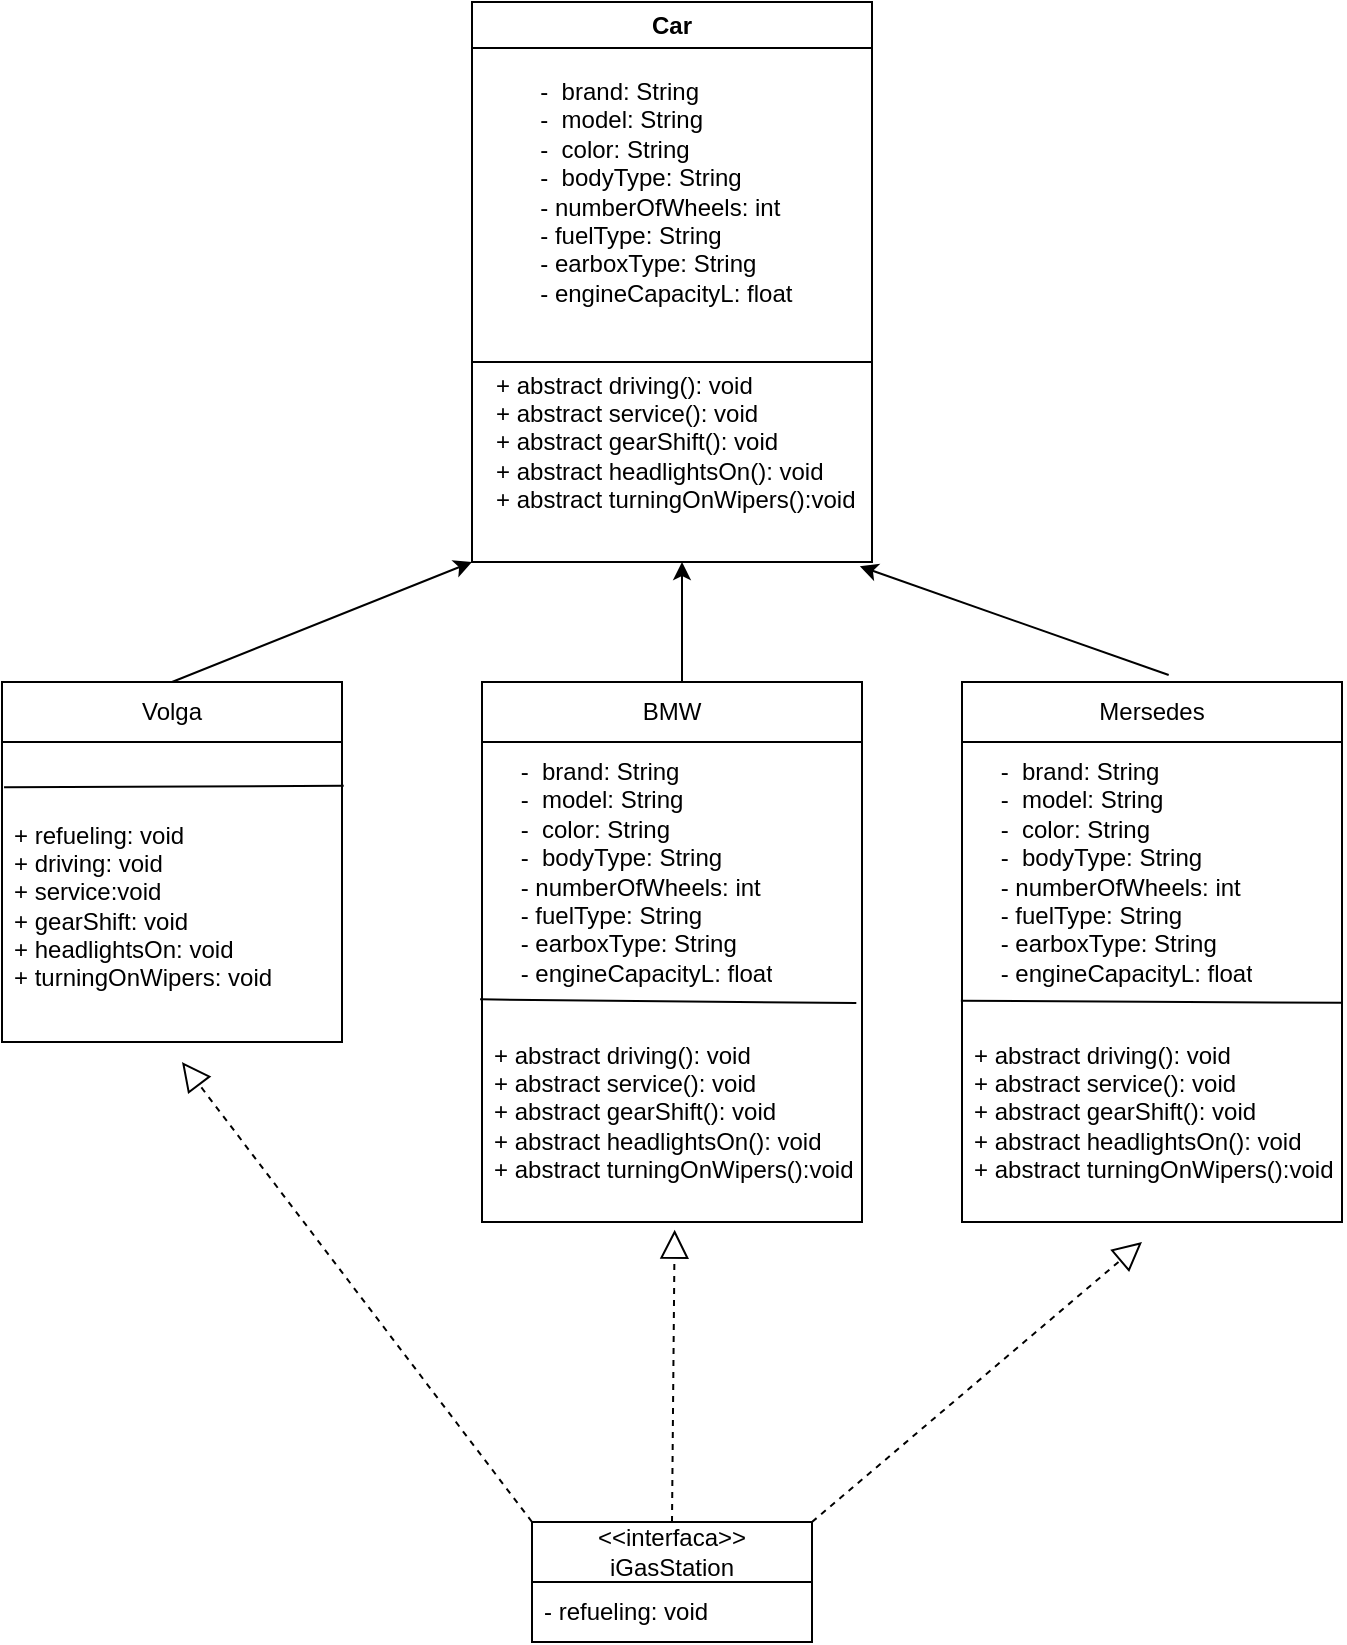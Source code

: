 <mxfile>
    <diagram name="Страница 1" id="BB3dlJd8Uc_UAgKnTeX9">
        <mxGraphModel dx="347" dy="385" grid="1" gridSize="10" guides="1" tooltips="1" connect="1" arrows="1" fold="1" page="1" pageScale="1" pageWidth="827" pageHeight="1169" math="0" shadow="0">
            <root>
                <mxCell id="0"/>
                <mxCell id="1" parent="0"/>
                <mxCell id="sJdypojk-CsNtiqk3Eg9-1" value="Car" style="swimlane;whiteSpace=wrap;html=1;" parent="1" vertex="1">
                    <mxGeometry x="285" y="180" width="200" height="280" as="geometry"/>
                </mxCell>
                <mxCell id="sJdypojk-CsNtiqk3Eg9-2" value="&lt;div style=&quot;text-align: justify;&quot;&gt;&amp;nbsp; &amp;nbsp; -&amp;nbsp; brand: String&lt;/div&gt;&lt;div style=&quot;text-align: justify;&quot;&gt;&amp;nbsp; &amp;nbsp; -&amp;nbsp; model: String&lt;/div&gt;&lt;div style=&quot;text-align: justify;&quot;&gt;&amp;nbsp; &amp;nbsp; -&amp;nbsp; color: String&lt;/div&gt;&lt;div style=&quot;text-align: justify;&quot;&gt;&amp;nbsp; &amp;nbsp; -&amp;nbsp; bodyType: String&lt;/div&gt;&lt;div style=&quot;text-align: justify;&quot;&gt;&amp;nbsp; &amp;nbsp; - numberOfWheels: int&lt;/div&gt;&lt;div style=&quot;text-align: justify;&quot;&gt;&amp;nbsp; &amp;nbsp; - fuelType: String&lt;/div&gt;&lt;div style=&quot;text-align: justify;&quot;&gt;&amp;nbsp; &amp;nbsp; - earboxType: String&lt;/div&gt;&lt;div style=&quot;text-align: justify;&quot;&gt;&lt;span style=&quot;background-color: initial;&quot;&gt;&amp;nbsp; &amp;nbsp; - engineCapacityL: float&lt;/span&gt;&lt;/div&gt;" style="text;html=1;align=center;verticalAlign=middle;resizable=0;points=[];autosize=1;strokeColor=none;fillColor=none;" parent="sJdypojk-CsNtiqk3Eg9-1" vertex="1">
                    <mxGeometry x="10" y="30" width="160" height="130" as="geometry"/>
                </mxCell>
                <mxCell id="sJdypojk-CsNtiqk3Eg9-4" value="&lt;div&gt;+ abstract driving(): void&lt;/div&gt;&lt;div&gt;+ abstract service(): void&lt;/div&gt;&lt;div&gt;+ abstract gearShift(): void&lt;/div&gt;&lt;div&gt;+ abstract headlightsOn(): void&lt;/div&gt;&lt;div&gt;+ abstract turningOnWipers():void&lt;/div&gt;" style="text;html=1;strokeColor=none;fillColor=none;align=left;verticalAlign=middle;whiteSpace=wrap;rounded=0;" parent="sJdypojk-CsNtiqk3Eg9-1" vertex="1">
                    <mxGeometry x="10" y="160" width="190" height="120" as="geometry"/>
                </mxCell>
                <mxCell id="sJdypojk-CsNtiqk3Eg9-3" value="" style="endArrow=none;html=1;rounded=0;" parent="sJdypojk-CsNtiqk3Eg9-1" edge="1">
                    <mxGeometry width="50" height="50" relative="1" as="geometry">
                        <mxPoint y="180" as="sourcePoint"/>
                        <mxPoint x="200" y="180" as="targetPoint"/>
                    </mxGeometry>
                </mxCell>
                <mxCell id="sJdypojk-CsNtiqk3Eg9-6" value="&amp;lt;&amp;lt;interfaca&amp;gt;&amp;gt;&lt;br&gt;iGasStation" style="swimlane;fontStyle=0;childLayout=stackLayout;horizontal=1;startSize=30;horizontalStack=0;resizeParent=1;resizeParentMax=0;resizeLast=0;collapsible=1;marginBottom=0;whiteSpace=wrap;html=1;" parent="1" vertex="1">
                    <mxGeometry x="315" y="940" width="140" height="60" as="geometry"/>
                </mxCell>
                <mxCell id="sJdypojk-CsNtiqk3Eg9-7" value="- refueling: void" style="text;strokeColor=none;fillColor=none;align=left;verticalAlign=middle;spacingLeft=4;spacingRight=4;overflow=hidden;points=[[0,0.5],[1,0.5]];portConstraint=eastwest;rotatable=0;whiteSpace=wrap;html=1;" parent="sJdypojk-CsNtiqk3Eg9-6" vertex="1">
                    <mxGeometry y="30" width="140" height="30" as="geometry"/>
                </mxCell>
                <mxCell id="sJdypojk-CsNtiqk3Eg9-10" value="Volga" style="swimlane;fontStyle=0;childLayout=stackLayout;horizontal=1;startSize=30;horizontalStack=0;resizeParent=1;resizeParentMax=0;resizeLast=0;collapsible=1;marginBottom=0;whiteSpace=wrap;html=1;" parent="1" vertex="1">
                    <mxGeometry x="50" y="520" width="170" height="180" as="geometry"/>
                </mxCell>
                <mxCell id="sJdypojk-CsNtiqk3Eg9-11" value="&lt;div&gt;&lt;br&gt;&lt;/div&gt;&lt;div&gt;+ refueling: void&lt;/div&gt;&lt;div&gt;+ driving: void&amp;nbsp;&lt;/div&gt;&lt;div&gt;+ service:void&lt;/div&gt;&lt;div&gt;+ gearShift: void&lt;/div&gt;&lt;div&gt;+ headlightsOn: void&lt;/div&gt;&lt;div&gt;+ turningOnWipers: void&amp;nbsp;&lt;/div&gt;" style="text;strokeColor=none;fillColor=none;align=left;verticalAlign=middle;spacingLeft=4;spacingRight=4;overflow=hidden;points=[[0,0.5],[1,0.5]];portConstraint=eastwest;rotatable=0;whiteSpace=wrap;html=1;" parent="sJdypojk-CsNtiqk3Eg9-10" vertex="1">
                    <mxGeometry y="30" width="170" height="150" as="geometry"/>
                </mxCell>
                <mxCell id="sJdypojk-CsNtiqk3Eg9-22" value="" style="endArrow=none;html=1;rounded=0;exitX=0.006;exitY=0.151;exitDx=0;exitDy=0;exitPerimeter=0;entryX=1.005;entryY=0.146;entryDx=0;entryDy=0;entryPerimeter=0;" parent="sJdypojk-CsNtiqk3Eg9-10" source="sJdypojk-CsNtiqk3Eg9-11" target="sJdypojk-CsNtiqk3Eg9-11" edge="1">
                    <mxGeometry width="50" height="50" relative="1" as="geometry">
                        <mxPoint x="80" y="180" as="sourcePoint"/>
                        <mxPoint x="130" y="130" as="targetPoint"/>
                    </mxGeometry>
                </mxCell>
                <mxCell id="sJdypojk-CsNtiqk3Eg9-14" value="BMW" style="swimlane;fontStyle=0;childLayout=stackLayout;horizontal=1;startSize=30;horizontalStack=0;resizeParent=1;resizeParentMax=0;resizeLast=0;collapsible=1;marginBottom=0;whiteSpace=wrap;html=1;" parent="1" vertex="1">
                    <mxGeometry x="290" y="520" width="190" height="270" as="geometry"/>
                </mxCell>
                <mxCell id="sJdypojk-CsNtiqk3Eg9-15" value="&lt;div style=&quot;border-color: var(--border-color); text-align: justify;&quot;&gt;&amp;nbsp; &amp;nbsp; -&amp;nbsp; brand: String&lt;/div&gt;&lt;div style=&quot;border-color: var(--border-color); text-align: justify;&quot;&gt;&amp;nbsp; &amp;nbsp; -&amp;nbsp; model: String&lt;/div&gt;&lt;div style=&quot;border-color: var(--border-color); text-align: justify;&quot;&gt;&amp;nbsp; &amp;nbsp; -&amp;nbsp; color: String&lt;/div&gt;&lt;div style=&quot;border-color: var(--border-color); text-align: justify;&quot;&gt;&amp;nbsp; &amp;nbsp; -&amp;nbsp; bodyType: String&lt;/div&gt;&lt;div style=&quot;border-color: var(--border-color); text-align: justify;&quot;&gt;&amp;nbsp; &amp;nbsp; - numberOfWheels: int&lt;/div&gt;&lt;div style=&quot;border-color: var(--border-color); text-align: justify;&quot;&gt;&amp;nbsp; &amp;nbsp; - fuelType: String&lt;/div&gt;&lt;div style=&quot;border-color: var(--border-color); text-align: justify;&quot;&gt;&amp;nbsp; &amp;nbsp; - earboxType: String&lt;/div&gt;&lt;div style=&quot;border-color: var(--border-color); text-align: justify;&quot;&gt;&amp;nbsp; &amp;nbsp; - engineCapacityL: float&lt;/div&gt;" style="text;strokeColor=none;fillColor=none;align=left;verticalAlign=middle;spacingLeft=4;spacingRight=4;overflow=hidden;points=[[0,0.5],[1,0.5]];portConstraint=eastwest;rotatable=0;whiteSpace=wrap;html=1;" parent="sJdypojk-CsNtiqk3Eg9-14" vertex="1">
                    <mxGeometry y="30" width="190" height="130" as="geometry"/>
                </mxCell>
                <mxCell id="sJdypojk-CsNtiqk3Eg9-16" value="&lt;div style=&quot;border-color: var(--border-color);&quot;&gt;+ abstract driving(): void&lt;/div&gt;&lt;div style=&quot;border-color: var(--border-color);&quot;&gt;+ abstract service(): void&lt;/div&gt;&lt;div style=&quot;border-color: var(--border-color);&quot;&gt;+ abstract gearShift(): void&lt;/div&gt;&lt;div style=&quot;border-color: var(--border-color);&quot;&gt;+ abstract headlightsOn(): void&lt;/div&gt;&lt;div style=&quot;border-color: var(--border-color);&quot;&gt;+ abstract turningOnWipers():void&lt;/div&gt;" style="text;strokeColor=none;fillColor=none;align=left;verticalAlign=middle;spacingLeft=4;spacingRight=4;overflow=hidden;points=[[0,0.5],[1,0.5]];portConstraint=eastwest;rotatable=0;whiteSpace=wrap;html=1;" parent="sJdypojk-CsNtiqk3Eg9-14" vertex="1">
                    <mxGeometry y="160" width="190" height="110" as="geometry"/>
                </mxCell>
                <mxCell id="sJdypojk-CsNtiqk3Eg9-23" value="" style="endArrow=none;html=1;rounded=0;entryX=0.985;entryY=0.005;entryDx=0;entryDy=0;entryPerimeter=0;exitX=-0.005;exitY=-0.012;exitDx=0;exitDy=0;exitPerimeter=0;" parent="sJdypojk-CsNtiqk3Eg9-14" source="sJdypojk-CsNtiqk3Eg9-16" target="sJdypojk-CsNtiqk3Eg9-16" edge="1">
                    <mxGeometry width="50" height="50" relative="1" as="geometry">
                        <mxPoint x="-60" y="170" as="sourcePoint"/>
                        <mxPoint x="-30" y="120" as="targetPoint"/>
                    </mxGeometry>
                </mxCell>
                <mxCell id="sJdypojk-CsNtiqk3Eg9-18" value="Mersedes" style="swimlane;fontStyle=0;childLayout=stackLayout;horizontal=1;startSize=30;horizontalStack=0;resizeParent=1;resizeParentMax=0;resizeLast=0;collapsible=1;marginBottom=0;whiteSpace=wrap;html=1;" parent="1" vertex="1">
                    <mxGeometry x="530" y="520" width="190" height="270" as="geometry"/>
                </mxCell>
                <mxCell id="sJdypojk-CsNtiqk3Eg9-19" value="&lt;div style=&quot;border-color: var(--border-color); text-align: justify;&quot;&gt;&amp;nbsp; &amp;nbsp; -&amp;nbsp; brand: String&lt;/div&gt;&lt;div style=&quot;border-color: var(--border-color); text-align: justify;&quot;&gt;&amp;nbsp; &amp;nbsp; -&amp;nbsp; model: String&lt;/div&gt;&lt;div style=&quot;border-color: var(--border-color); text-align: justify;&quot;&gt;&amp;nbsp; &amp;nbsp; -&amp;nbsp; color: String&lt;/div&gt;&lt;div style=&quot;border-color: var(--border-color); text-align: justify;&quot;&gt;&amp;nbsp; &amp;nbsp; -&amp;nbsp; bodyType: String&lt;/div&gt;&lt;div style=&quot;border-color: var(--border-color); text-align: justify;&quot;&gt;&amp;nbsp; &amp;nbsp; - numberOfWheels: int&lt;/div&gt;&lt;div style=&quot;border-color: var(--border-color); text-align: justify;&quot;&gt;&amp;nbsp; &amp;nbsp; - fuelType: String&lt;/div&gt;&lt;div style=&quot;border-color: var(--border-color); text-align: justify;&quot;&gt;&amp;nbsp; &amp;nbsp; - earboxType: String&lt;/div&gt;&lt;div style=&quot;border-color: var(--border-color); text-align: justify;&quot;&gt;&amp;nbsp; &amp;nbsp; - engineCapacityL: float&lt;/div&gt;" style="text;strokeColor=none;fillColor=none;align=left;verticalAlign=middle;spacingLeft=4;spacingRight=4;overflow=hidden;points=[[0,0.5],[1,0.5]];portConstraint=eastwest;rotatable=0;whiteSpace=wrap;html=1;" parent="sJdypojk-CsNtiqk3Eg9-18" vertex="1">
                    <mxGeometry y="30" width="190" height="130" as="geometry"/>
                </mxCell>
                <mxCell id="sJdypojk-CsNtiqk3Eg9-20" value="&lt;div style=&quot;border-color: var(--border-color);&quot;&gt;+ abstract driving(): void&lt;/div&gt;&lt;div style=&quot;border-color: var(--border-color);&quot;&gt;+ abstract service(): void&lt;/div&gt;&lt;div style=&quot;border-color: var(--border-color);&quot;&gt;+ abstract gearShift(): void&lt;/div&gt;&lt;div style=&quot;border-color: var(--border-color);&quot;&gt;+ abstract headlightsOn(): void&lt;/div&gt;&lt;div style=&quot;border-color: var(--border-color);&quot;&gt;+ abstract turningOnWipers():void&lt;/div&gt;" style="text;strokeColor=none;fillColor=none;align=left;verticalAlign=middle;spacingLeft=4;spacingRight=4;overflow=hidden;points=[[0,0.5],[1,0.5]];portConstraint=eastwest;rotatable=0;whiteSpace=wrap;html=1;" parent="sJdypojk-CsNtiqk3Eg9-18" vertex="1">
                    <mxGeometry y="160" width="190" height="110" as="geometry"/>
                </mxCell>
                <mxCell id="sJdypojk-CsNtiqk3Eg9-25" value="" style="endArrow=none;html=1;rounded=0;entryX=1;entryY=1.003;entryDx=0;entryDy=0;entryPerimeter=0;exitX=-0.003;exitY=-0.006;exitDx=0;exitDy=0;exitPerimeter=0;" parent="sJdypojk-CsNtiqk3Eg9-18" source="sJdypojk-CsNtiqk3Eg9-20" target="sJdypojk-CsNtiqk3Eg9-19" edge="1">
                    <mxGeometry width="50" height="50" relative="1" as="geometry">
                        <mxPoint x="-50" y="150" as="sourcePoint"/>
                        <mxPoint y="100" as="targetPoint"/>
                    </mxGeometry>
                </mxCell>
                <mxCell id="sJdypojk-CsNtiqk3Eg9-26" value="" style="endArrow=classic;html=1;rounded=0;exitX=0.5;exitY=0;exitDx=0;exitDy=0;entryX=0;entryY=1;entryDx=0;entryDy=0;" parent="1" source="sJdypojk-CsNtiqk3Eg9-10" target="sJdypojk-CsNtiqk3Eg9-1" edge="1">
                    <mxGeometry width="50" height="50" relative="1" as="geometry">
                        <mxPoint x="390" y="530" as="sourcePoint"/>
                        <mxPoint x="440" y="480" as="targetPoint"/>
                    </mxGeometry>
                </mxCell>
                <mxCell id="sJdypojk-CsNtiqk3Eg9-27" value="" style="endArrow=classic;html=1;rounded=0;entryX=0.5;entryY=1;entryDx=0;entryDy=0;" parent="1" target="sJdypojk-CsNtiqk3Eg9-4" edge="1">
                    <mxGeometry width="50" height="50" relative="1" as="geometry">
                        <mxPoint x="390" y="520" as="sourcePoint"/>
                        <mxPoint x="440" y="480" as="targetPoint"/>
                    </mxGeometry>
                </mxCell>
                <mxCell id="sJdypojk-CsNtiqk3Eg9-28" value="" style="endArrow=classic;html=1;rounded=0;entryX=0.968;entryY=1.018;entryDx=0;entryDy=0;entryPerimeter=0;exitX=0.544;exitY=-0.013;exitDx=0;exitDy=0;exitPerimeter=0;" parent="1" source="sJdypojk-CsNtiqk3Eg9-18" target="sJdypojk-CsNtiqk3Eg9-4" edge="1">
                    <mxGeometry width="50" height="50" relative="1" as="geometry">
                        <mxPoint x="390" y="530" as="sourcePoint"/>
                        <mxPoint x="440" y="480" as="targetPoint"/>
                    </mxGeometry>
                </mxCell>
                <mxCell id="sJdypojk-CsNtiqk3Eg9-32" value="" style="endArrow=block;dashed=1;endFill=0;endSize=12;html=1;rounded=0;exitX=0;exitY=0;exitDx=0;exitDy=0;" parent="1" source="sJdypojk-CsNtiqk3Eg9-6" edge="1">
                    <mxGeometry width="160" relative="1" as="geometry">
                        <mxPoint x="10" y="830" as="sourcePoint"/>
                        <mxPoint x="140" y="710" as="targetPoint"/>
                    </mxGeometry>
                </mxCell>
                <mxCell id="sJdypojk-CsNtiqk3Eg9-34" value="" style="endArrow=block;dashed=1;endFill=0;endSize=12;html=1;rounded=0;exitX=1;exitY=0;exitDx=0;exitDy=0;" parent="1" source="sJdypojk-CsNtiqk3Eg9-6" edge="1">
                    <mxGeometry width="160" relative="1" as="geometry">
                        <mxPoint x="340" y="720" as="sourcePoint"/>
                        <mxPoint x="620" y="800" as="targetPoint"/>
                    </mxGeometry>
                </mxCell>
                <mxCell id="sJdypojk-CsNtiqk3Eg9-35" value="" style="endArrow=block;dashed=1;endFill=0;endSize=12;html=1;rounded=0;entryX=0.507;entryY=1.035;entryDx=0;entryDy=0;entryPerimeter=0;exitX=0.5;exitY=0;exitDx=0;exitDy=0;" parent="1" source="sJdypojk-CsNtiqk3Eg9-6" target="sJdypojk-CsNtiqk3Eg9-16" edge="1">
                    <mxGeometry width="160" relative="1" as="geometry">
                        <mxPoint x="350" y="920" as="sourcePoint"/>
                        <mxPoint x="500" y="720" as="targetPoint"/>
                    </mxGeometry>
                </mxCell>
            </root>
        </mxGraphModel>
    </diagram>
</mxfile>